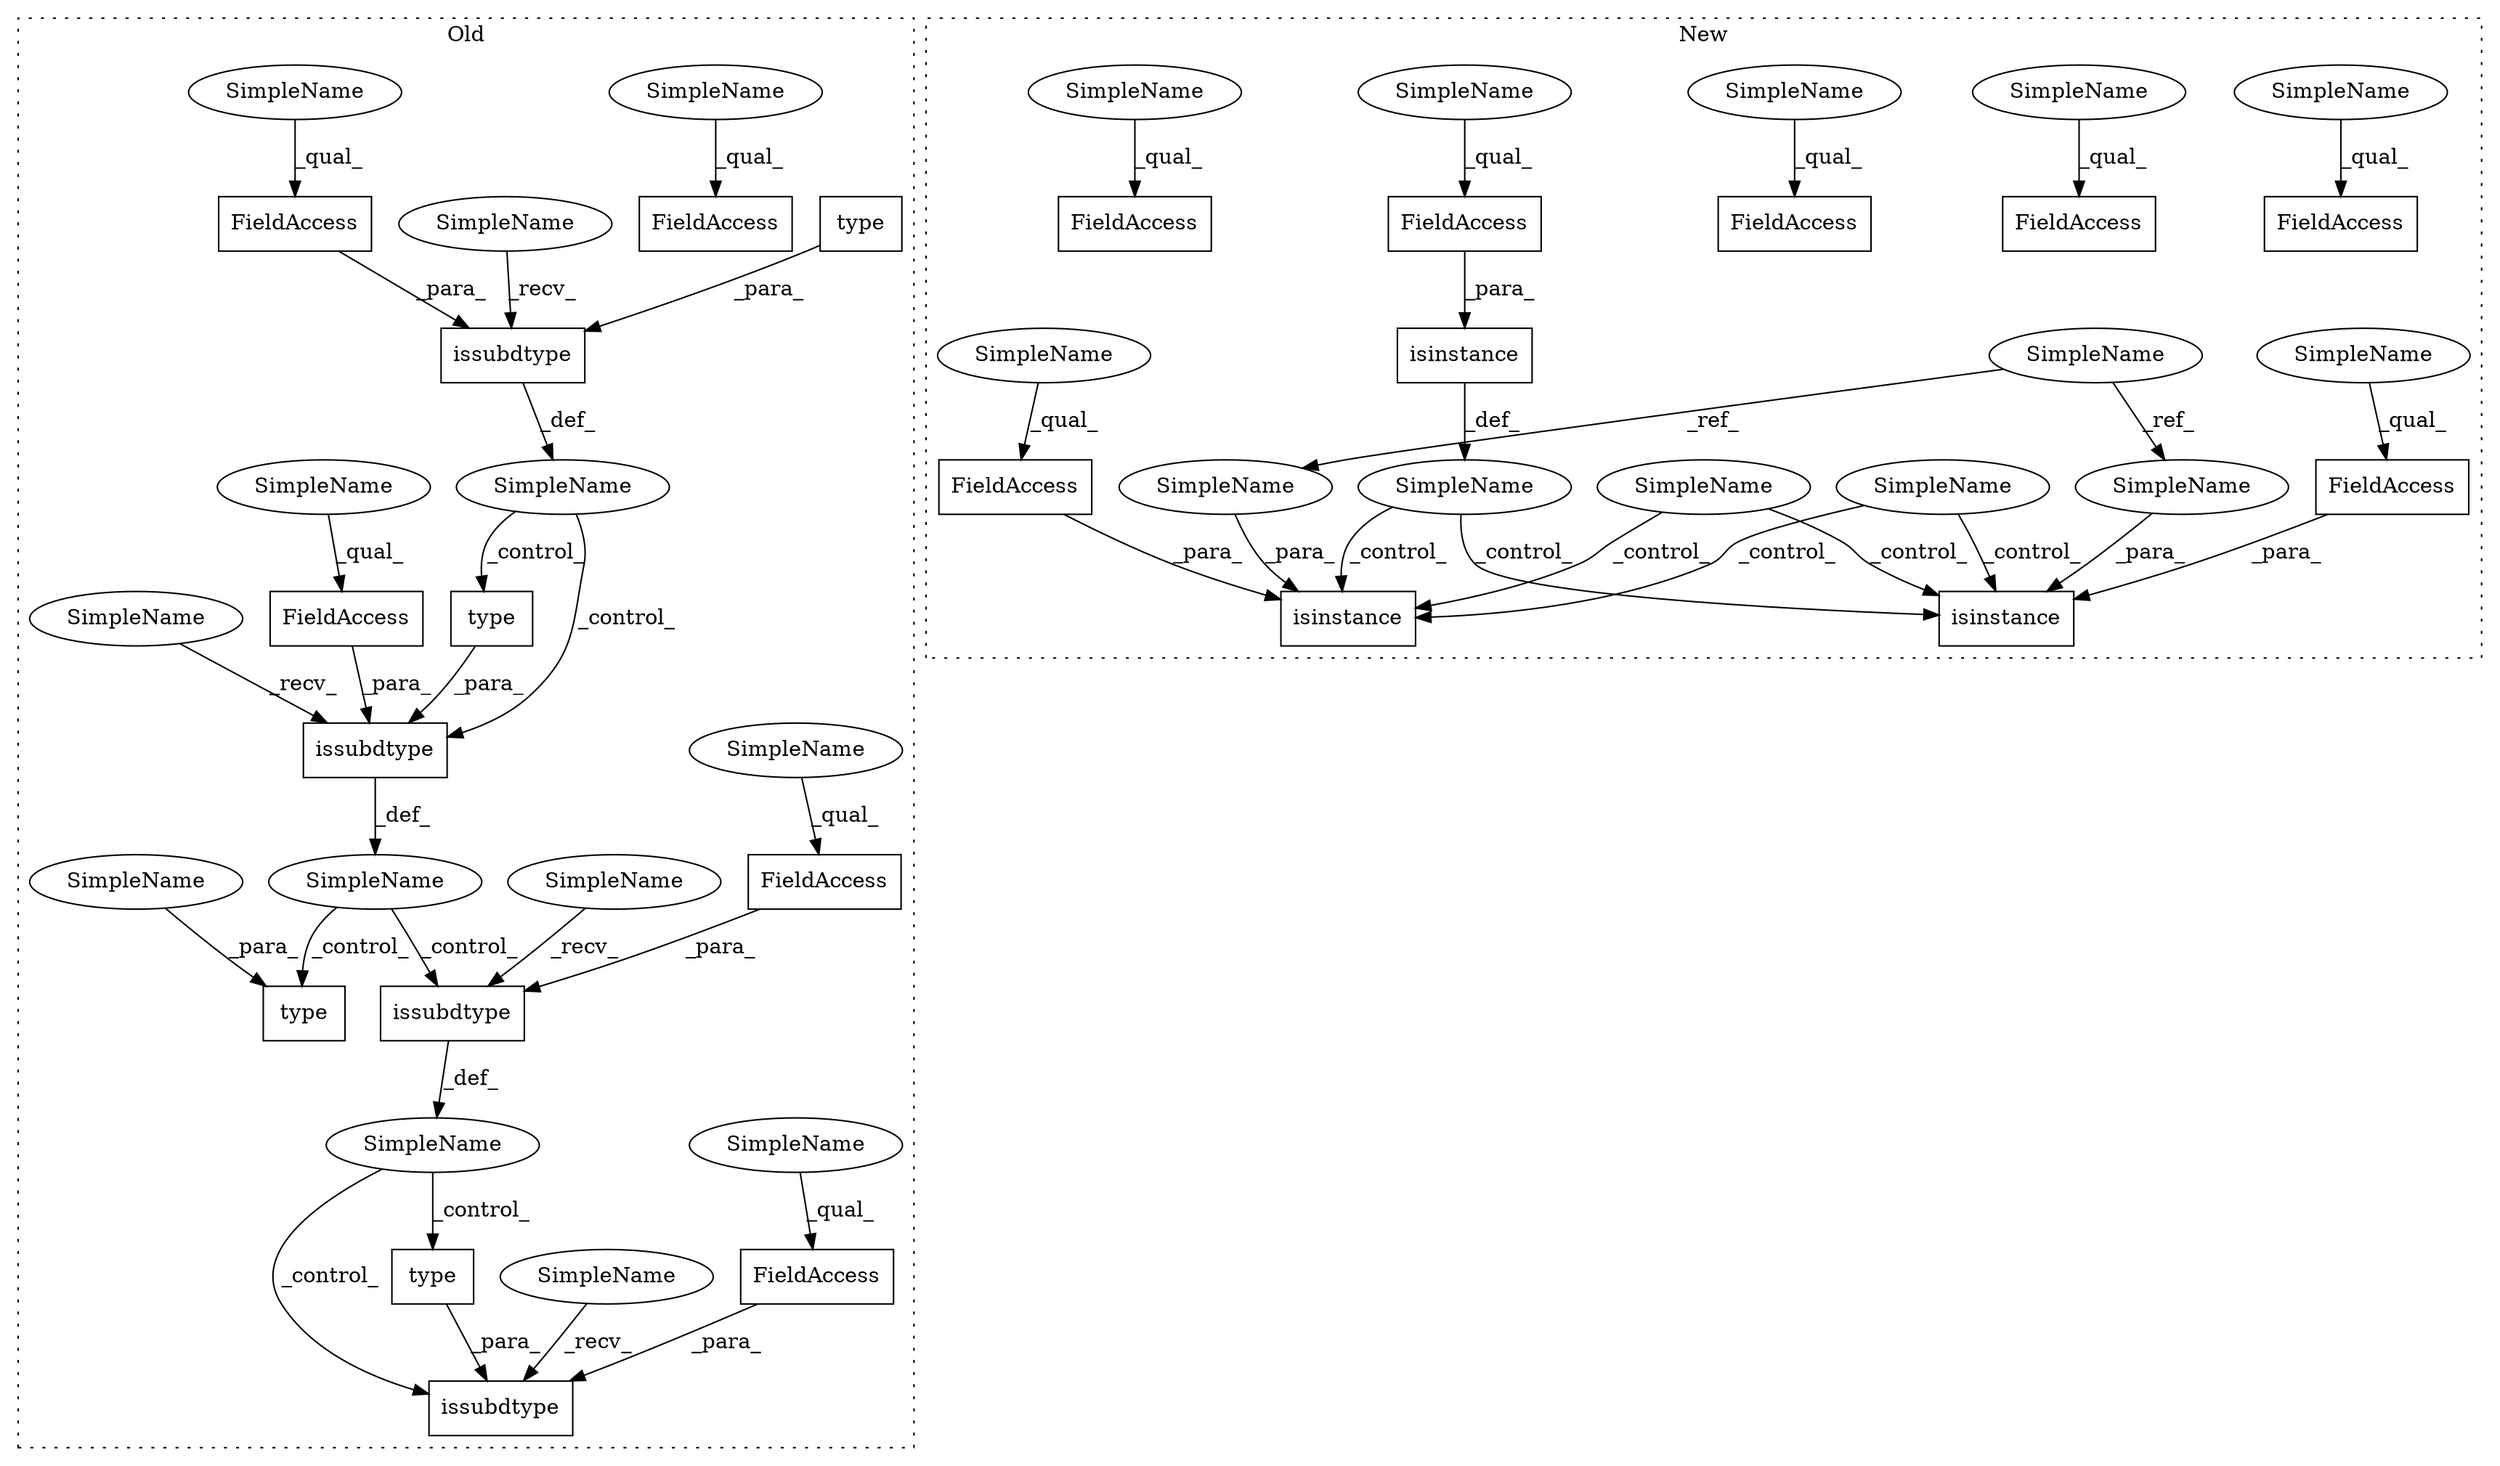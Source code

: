 digraph G {
subgraph cluster0 {
1 [label="issubdtype" a="32" s="1984,2016" l="11,1" shape="box"];
3 [label="FieldAccess" a="22" s="2003" l="13" shape="box"];
4 [label="SimpleName" a="42" s="" l="" shape="ellipse"];
5 [label="type" a="32" s="1413,1431" l="5,1" shape="box"];
6 [label="SimpleName" a="42" s="" l="" shape="ellipse"];
7 [label="type" a="32" s="1995,2001" l="5,1" shape="box"];
10 [label="FieldAccess" a="22" s="1761" l="13" shape="box"];
11 [label="FieldAccess" a="22" s="902" l="13" shape="box"];
18 [label="FieldAccess" a="22" s="1077" l="13" shape="box"];
20 [label="FieldAccess" a="22" s="1546" l="14" shape="box"];
21 [label="issubdtype" a="32" s="1733,1774" l="11,1" shape="box"];
22 [label="SimpleName" a="42" s="" l="" shape="ellipse"];
23 [label="issubdtype" a="32" s="879,915" l="11,1" shape="box"];
27 [label="type" a="32" s="1065,1075" l="5,1" shape="box"];
28 [label="issubdtype" a="32" s="1054,1090" l="11,1" shape="box"];
29 [label="type" a="32" s="890,900" l="5,1" shape="box"];
33 [label="SimpleName" a="42" s="2003" l="5" shape="ellipse"];
34 [label="SimpleName" a="42" s="1978" l="5" shape="ellipse"];
35 [label="SimpleName" a="42" s="1761" l="5" shape="ellipse"];
36 [label="SimpleName" a="42" s="1727" l="5" shape="ellipse"];
37 [label="SimpleName" a="42" s="1546" l="5" shape="ellipse"];
38 [label="SimpleName" a="42" s="873" l="5" shape="ellipse"];
39 [label="SimpleName" a="42" s="902" l="5" shape="ellipse"];
40 [label="SimpleName" a="42" s="1077" l="5" shape="ellipse"];
41 [label="SimpleName" a="42" s="1048" l="5" shape="ellipse"];
49 [label="SimpleName" a="42" s="1418" l="13" shape="ellipse"];
label = "Old";
style="dotted";
}
subgraph cluster1 {
2 [label="isinstance" a="32" s="1509,1546" l="11,1" shape="box"];
8 [label="SimpleName" a="42" s="728" l="13" shape="ellipse"];
9 [label="isinstance" a="32" s="1405,1446" l="11,1" shape="box"];
12 [label="FieldAccess" a="22" s="1430" l="16" shape="box"];
13 [label="FieldAccess" a="22" s="926" l="16" shape="box"];
14 [label="FieldAccess" a="22" s="1092" l="16" shape="box"];
15 [label="FieldAccess" a="22" s="1534" l="12" shape="box"];
16 [label="FieldAccess" a="22" s="1968" l="16" shape="box"];
17 [label="FieldAccess" a="22" s="1735" l="16" shape="box"];
19 [label="FieldAccess" a="22" s="1258" l="16" shape="box"];
24 [label="SimpleName" a="42" s="" l="" shape="ellipse"];
25 [label="SimpleName" a="42" s="" l="" shape="ellipse"];
26 [label="SimpleName" a="42" s="" l="" shape="ellipse"];
30 [label="isinstance" a="32" s="909,942" l="11,1" shape="box"];
31 [label="SimpleName" a="42" s="1520" l="13" shape="ellipse"];
32 [label="SimpleName" a="42" s="1416" l="13" shape="ellipse"];
42 [label="SimpleName" a="42" s="1092" l="7" shape="ellipse"];
43 [label="SimpleName" a="42" s="1735" l="7" shape="ellipse"];
44 [label="SimpleName" a="42" s="1968" l="7" shape="ellipse"];
45 [label="SimpleName" a="42" s="926" l="7" shape="ellipse"];
46 [label="SimpleName" a="42" s="1258" l="7" shape="ellipse"];
47 [label="SimpleName" a="42" s="1534" l="7" shape="ellipse"];
48 [label="SimpleName" a="42" s="1430" l="7" shape="ellipse"];
label = "New";
style="dotted";
}
3 -> 1 [label="_para_"];
4 -> 21 [label="_control_"];
4 -> 5 [label="_control_"];
6 -> 7 [label="_control_"];
6 -> 1 [label="_control_"];
7 -> 1 [label="_para_"];
8 -> 32 [label="_ref_"];
8 -> 31 [label="_ref_"];
10 -> 21 [label="_para_"];
11 -> 23 [label="_para_"];
12 -> 9 [label="_para_"];
13 -> 30 [label="_para_"];
15 -> 2 [label="_para_"];
18 -> 28 [label="_para_"];
21 -> 6 [label="_def_"];
22 -> 28 [label="_control_"];
22 -> 27 [label="_control_"];
23 -> 22 [label="_def_"];
24 -> 9 [label="_control_"];
24 -> 2 [label="_control_"];
25 -> 9 [label="_control_"];
25 -> 2 [label="_control_"];
26 -> 2 [label="_control_"];
26 -> 9 [label="_control_"];
27 -> 28 [label="_para_"];
28 -> 4 [label="_def_"];
29 -> 23 [label="_para_"];
30 -> 26 [label="_def_"];
31 -> 2 [label="_para_"];
32 -> 9 [label="_para_"];
33 -> 3 [label="_qual_"];
34 -> 1 [label="_recv_"];
35 -> 10 [label="_qual_"];
36 -> 21 [label="_recv_"];
37 -> 20 [label="_qual_"];
38 -> 23 [label="_recv_"];
39 -> 11 [label="_qual_"];
40 -> 18 [label="_qual_"];
41 -> 28 [label="_recv_"];
42 -> 14 [label="_qual_"];
43 -> 17 [label="_qual_"];
44 -> 16 [label="_qual_"];
45 -> 13 [label="_qual_"];
46 -> 19 [label="_qual_"];
47 -> 15 [label="_qual_"];
48 -> 12 [label="_qual_"];
49 -> 5 [label="_para_"];
}